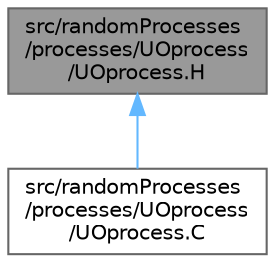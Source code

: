 digraph "src/randomProcesses/processes/UOprocess/UOprocess.H"
{
 // LATEX_PDF_SIZE
  bgcolor="transparent";
  edge [fontname=Helvetica,fontsize=10,labelfontname=Helvetica,labelfontsize=10];
  node [fontname=Helvetica,fontsize=10,shape=box,height=0.2,width=0.4];
  Node1 [id="Node000001",label="src/randomProcesses\l/processes/UOprocess\l/UOprocess.H",height=0.2,width=0.4,color="gray40", fillcolor="grey60", style="filled", fontcolor="black",tooltip=" "];
  Node1 -> Node2 [id="edge1_Node000001_Node000002",dir="back",color="steelblue1",style="solid",tooltip=" "];
  Node2 [id="Node000002",label="src/randomProcesses\l/processes/UOprocess\l/UOprocess.C",height=0.2,width=0.4,color="grey40", fillcolor="white", style="filled",URL="$UOprocess_8C.html",tooltip=" "];
}
